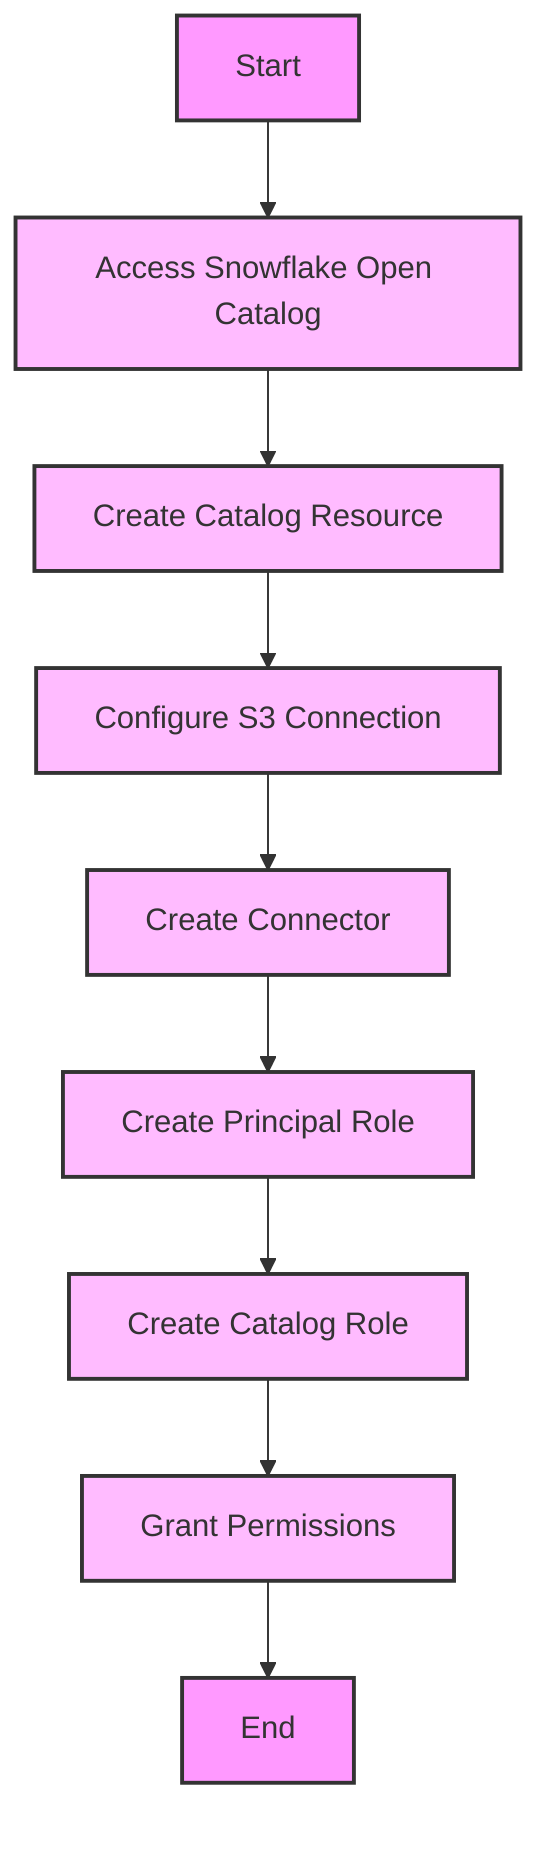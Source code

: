 graph TD
    A[Start] --> B[Access Snowflake Open Catalog]
    B --> C[Create Catalog Resource]
    C --> D[Configure S3 Connection]
    D --> E[Create Connector]
    E --> F[Create Principal Role]
    F --> G[Create Catalog Role]
    G --> H[Grant Permissions]
    H --> I[End]

    style A fill:#f9f,stroke:#333,stroke-width:2px
    style I fill:#f9f,stroke:#333,stroke-width:2px
    style B fill:#fbf,stroke:#333,stroke-width:2px
    style C fill:#fbf,stroke:#333,stroke-width:2px
    style D fill:#fbf,stroke:#333,stroke-width:2px
    style E fill:#fbf,stroke:#333,stroke-width:2px
    style F fill:#fbf,stroke:#333,stroke-width:2px
    style G fill:#fbf,stroke:#333,stroke-width:2px
    style H fill:#fbf,stroke:#333,stroke-width:2px